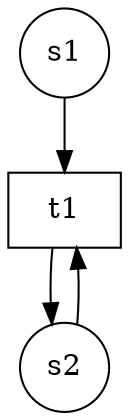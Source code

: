 digraph petrinet{
node[shape=circle];
"s1";
"s2";
"t1" [shape=box];
"s1"->"t1"
"s2"->"t1"
"t1"->"s2"
}